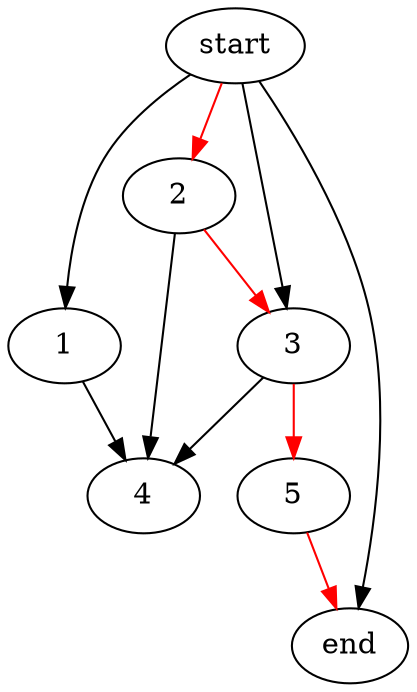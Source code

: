 digraph myGraph {
	1 -> 4
	2 -> 3 [color = red]
	2 -> 4
	3 -> 4
	3 -> 5 [color = red]
	5 -> end [color = red]
	start -> 1
	start -> 2 [color = red]
	start -> 3
	start -> end
}